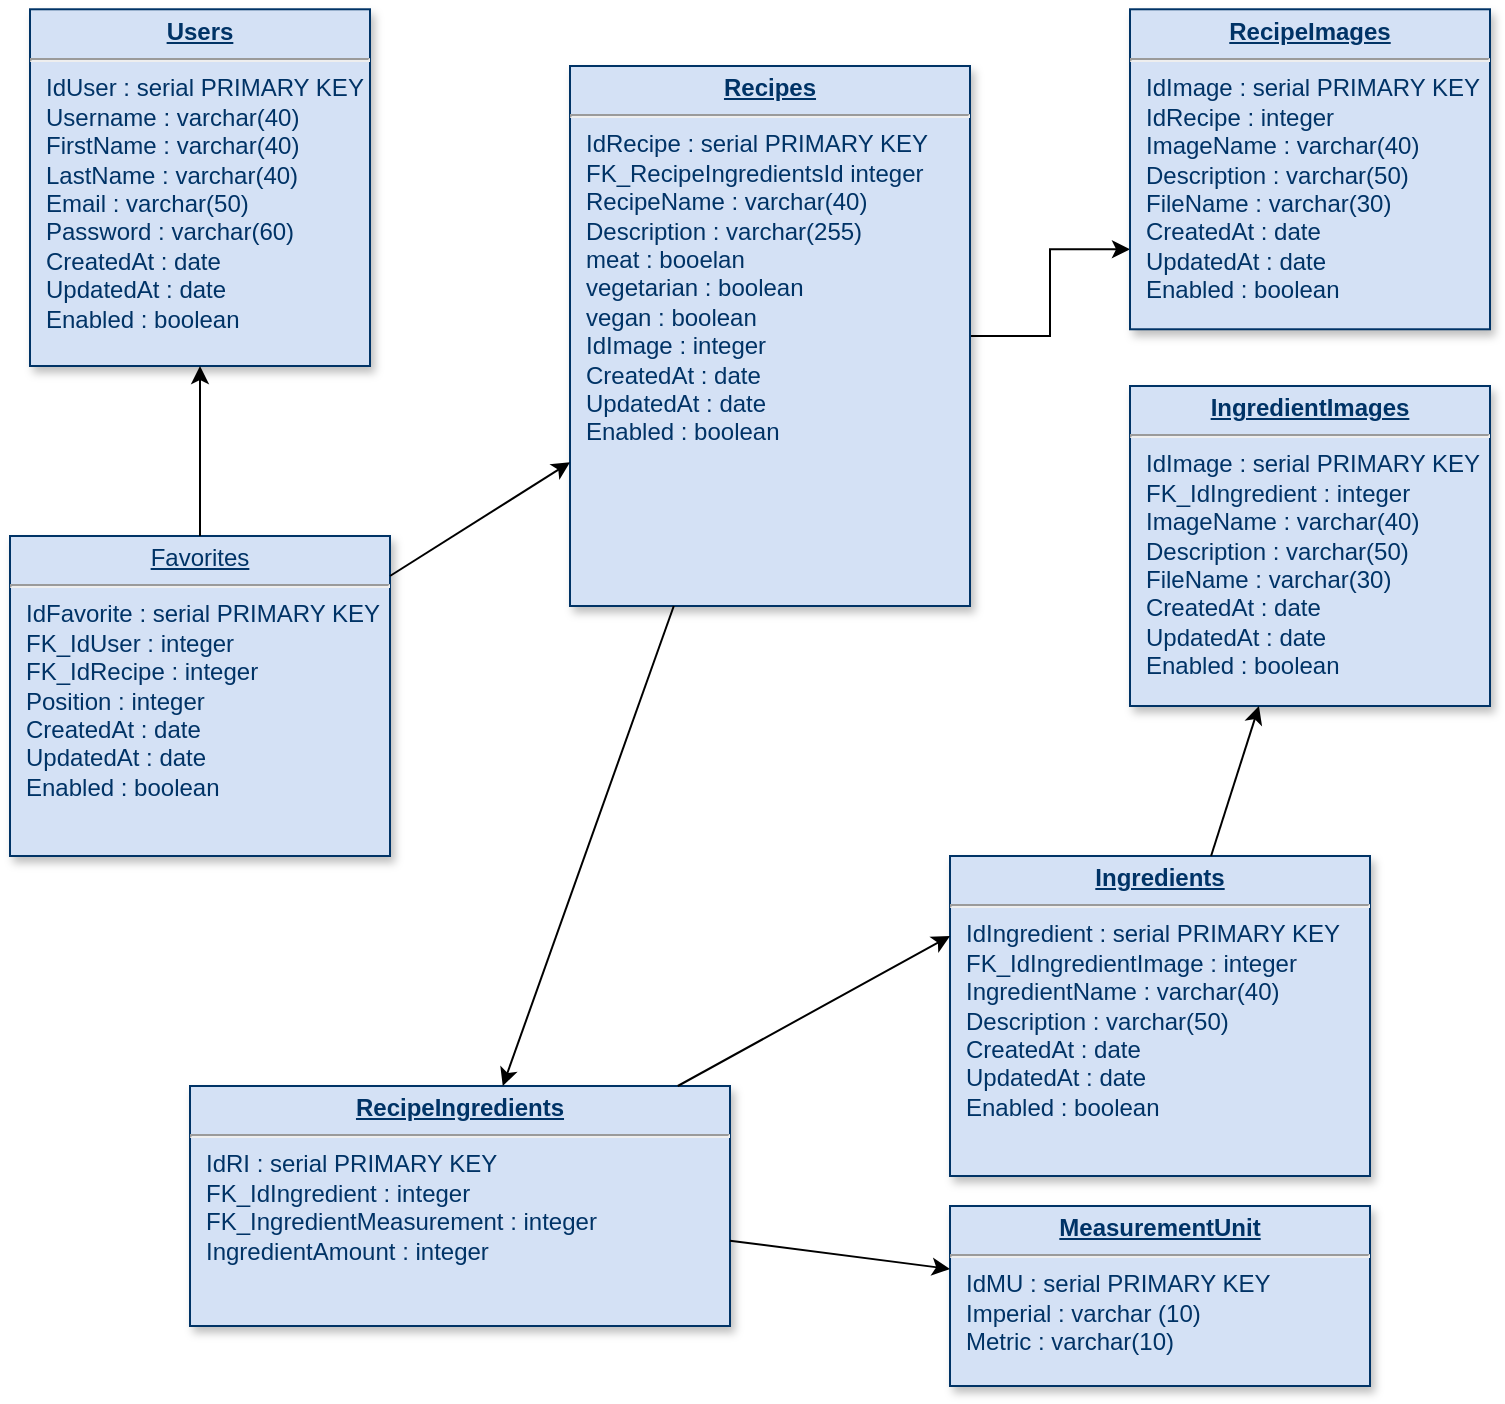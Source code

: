 <mxfile version="13.0.7" type="github">
  <diagram name="Page-1" id="efa7a0a1-bf9b-a30e-e6df-94a7791c09e9">
    <mxGraphModel dx="856" dy="802" grid="1" gridSize="10" guides="1" tooltips="1" connect="1" arrows="1" fold="1" page="1" pageScale="1" pageWidth="826" pageHeight="1169" background="#ffffff" math="0" shadow="0">
      <root>
        <mxCell id="0" />
        <mxCell id="1" parent="0" />
        <mxCell id="qRHJsKoWZS0zfLCG9A-T-116" style="edgeStyle=orthogonalEdgeStyle;rounded=0;orthogonalLoop=1;jettySize=auto;html=1;entryX=0;entryY=0.75;entryDx=0;entryDy=0;" parent="1" source="20" target="qRHJsKoWZS0zfLCG9A-T-115" edge="1">
          <mxGeometry relative="1" as="geometry" />
        </mxCell>
        <mxCell id="20" value="&lt;p style=&quot;margin: 0px ; margin-top: 4px ; text-align: center ; text-decoration: underline&quot;&gt;&lt;strong&gt;Recipes&lt;/strong&gt;&lt;/p&gt;&lt;hr&gt;&lt;p style=&quot;margin: 0px ; margin-left: 8px&quot;&gt;IdRecipe : serial PRIMARY KEY&lt;/p&gt;&lt;p style=&quot;margin: 0px ; margin-left: 8px&quot;&gt;FK_RecipeIngredientsId integer&lt;br&gt;&lt;/p&gt;&lt;p style=&quot;margin: 0px ; margin-left: 8px&quot;&gt;RecipeName : varchar(40)&lt;br&gt;&lt;/p&gt;&lt;p style=&quot;margin: 0px ; margin-left: 8px&quot;&gt;Description : varchar(255)&lt;/p&gt;&lt;p style=&quot;margin: 0px ; margin-left: 8px&quot;&gt;meat : booelan&lt;/p&gt;&lt;p style=&quot;margin: 0px ; margin-left: 8px&quot;&gt;vegetarian : boolean&lt;/p&gt;&lt;p style=&quot;margin: 0px ; margin-left: 8px&quot;&gt;vegan : boolean&lt;/p&gt;&lt;p style=&quot;margin: 0px ; margin-left: 8px&quot;&gt;IdImage : integer&lt;br&gt;&lt;/p&gt;&lt;p style=&quot;margin: 0px ; margin-left: 8px&quot;&gt;CreatedAt : date&lt;br&gt;&lt;/p&gt;&lt;p style=&quot;margin: 0px ; margin-left: 8px&quot;&gt;UpdatedAt : date&lt;br&gt;&lt;/p&gt;&lt;p style=&quot;margin: 0px ; margin-left: 8px&quot;&gt;Enabled : boolean&lt;br&gt;&lt;/p&gt;" style="verticalAlign=top;align=left;overflow=fill;fontSize=12;fontFamily=Helvetica;html=1;strokeColor=#003366;shadow=1;fillColor=#D4E1F5;fontColor=#003366" parent="1" vertex="1">
          <mxGeometry x="310" y="50" width="200" height="270" as="geometry" />
        </mxCell>
        <mxCell id="21" value="&lt;p style=&quot;margin: 0px ; margin-top: 4px ; text-align: center ; text-decoration: underline&quot;&gt;Favorites&lt;/p&gt;&lt;hr&gt;&lt;p style=&quot;margin: 0px ; margin-left: 8px&quot;&gt;IdFavorite : serial PRIMARY KEY&lt;/p&gt;&lt;p style=&quot;margin: 0px ; margin-left: 8px&quot;&gt;FK_IdUser : integer&lt;br&gt;&lt;/p&gt;&lt;p style=&quot;margin: 0px ; margin-left: 8px&quot;&gt;FK_IdRecipe : integer&lt;/p&gt;&lt;p style=&quot;margin: 0px ; margin-left: 8px&quot;&gt;Position : integer&lt;br&gt;&lt;/p&gt;&lt;p style=&quot;margin: 0px ; margin-left: 8px&quot;&gt;CreatedAt : date&lt;br&gt;&lt;/p&gt;&lt;p style=&quot;margin: 0px ; margin-left: 8px&quot;&gt;UpdatedAt : date&lt;br&gt;&lt;/p&gt;&lt;p style=&quot;margin: 0px ; margin-left: 8px&quot;&gt;Enabled : boolean&lt;br&gt;&lt;/p&gt;" style="verticalAlign=top;align=left;overflow=fill;fontSize=12;fontFamily=Helvetica;html=1;strokeColor=#003366;shadow=1;fillColor=#D4E1F5;fontColor=#003366" parent="1" vertex="1">
          <mxGeometry x="30" y="285" width="190" height="160" as="geometry" />
        </mxCell>
        <mxCell id="25" value="&lt;p style=&quot;margin: 0px ; margin-top: 4px ; text-align: center ; text-decoration: underline&quot;&gt;&lt;strong&gt;Users&lt;/strong&gt;&lt;/p&gt;&lt;hr&gt;&lt;p style=&quot;margin: 0px ; margin-left: 8px&quot;&gt;IdUser : serial PRIMARY KEY&lt;br&gt;&lt;/p&gt;&lt;p style=&quot;margin: 0px ; margin-left: 8px&quot;&gt;Username : varchar(40)&lt;br&gt;&lt;/p&gt;&lt;p style=&quot;margin: 0px ; margin-left: 8px&quot;&gt;FirstName : varchar(40)&lt;br&gt;&lt;/p&gt;&lt;p style=&quot;margin: 0px ; margin-left: 8px&quot;&gt;LastName : varchar(40)&lt;br&gt;&lt;/p&gt;&lt;p style=&quot;margin: 0px ; margin-left: 8px&quot;&gt;Email : varchar(50)&lt;br&gt;&lt;/p&gt;&lt;p style=&quot;margin: 0px ; margin-left: 8px&quot;&gt;Password : varchar(60)&lt;br&gt;&lt;/p&gt;&lt;p style=&quot;margin: 0px ; margin-left: 8px&quot;&gt;CreatedAt : date&lt;br&gt;&lt;/p&gt;&lt;p style=&quot;margin: 0px ; margin-left: 8px&quot;&gt;UpdatedAt : date&lt;br&gt;&lt;/p&gt;&lt;p style=&quot;margin: 0px ; margin-left: 8px&quot;&gt;Enabled : boolean&lt;br&gt;&lt;/p&gt;" style="verticalAlign=top;align=left;overflow=fill;fontSize=12;fontFamily=Helvetica;html=1;strokeColor=#003366;shadow=1;fillColor=#D4E1F5;fontColor=#003366" parent="1" vertex="1">
          <mxGeometry x="40" y="21.64" width="170" height="178.36" as="geometry" />
        </mxCell>
        <mxCell id="qRHJsKoWZS0zfLCG9A-T-115" value="&lt;p style=&quot;margin: 0px ; margin-top: 4px ; text-align: center ; text-decoration: underline&quot;&gt;&lt;strong&gt;RecipeImages&lt;/strong&gt;&lt;/p&gt;&lt;hr&gt;&lt;p style=&quot;margin: 0px ; margin-left: 8px&quot;&gt;IdImage : serial PRIMARY KEY&lt;/p&gt;&lt;p style=&quot;margin: 0px ; margin-left: 8px&quot;&gt;IdRecipe : integer&lt;br&gt;&lt;/p&gt;&lt;p style=&quot;margin: 0px ; margin-left: 8px&quot;&gt;ImageName : varchar(40)&lt;br&gt;&lt;/p&gt;&lt;p style=&quot;margin: 0px ; margin-left: 8px&quot;&gt;Description : varchar(50)&lt;/p&gt;&lt;p style=&quot;margin: 0px ; margin-left: 8px&quot;&gt;FileName : varchar(30)&lt;/p&gt;&lt;p style=&quot;margin: 0px ; margin-left: 8px&quot;&gt;CreatedAt : date&lt;br&gt;&lt;/p&gt;&lt;p style=&quot;margin: 0px ; margin-left: 8px&quot;&gt;UpdatedAt : date&lt;br&gt;&lt;/p&gt;&lt;p style=&quot;margin: 0px ; margin-left: 8px&quot;&gt;Enabled : boolean&lt;br&gt;&lt;/p&gt;" style="verticalAlign=top;align=left;overflow=fill;fontSize=12;fontFamily=Helvetica;html=1;strokeColor=#003366;shadow=1;fillColor=#D4E1F5;fontColor=#003366" parent="1" vertex="1">
          <mxGeometry x="590" y="21.64" width="180" height="160" as="geometry" />
        </mxCell>
        <mxCell id="gcvE6ntHValmdrO8cjL_-103" value="&lt;p style=&quot;margin: 0px ; margin-top: 4px ; text-align: center ; text-decoration: underline&quot;&gt;&lt;strong&gt;RecipeIngredients&lt;/strong&gt;&lt;/p&gt;&lt;hr&gt;&lt;p style=&quot;margin: 0px ; margin-left: 8px&quot;&gt;IdRI : serial PRIMARY KEY&lt;/p&gt;&lt;p style=&quot;margin: 0px ; margin-left: 8px&quot;&gt;FK_IdIngredient : integer&lt;/p&gt;&lt;p style=&quot;margin: 0px ; margin-left: 8px&quot;&gt;FK_IngredientMeasurement : integer&lt;/p&gt;&lt;p style=&quot;margin: 0px ; margin-left: 8px&quot;&gt;IngredientAmount : integer&lt;br&gt;&lt;/p&gt;" style="verticalAlign=top;align=left;overflow=fill;fontSize=12;fontFamily=Helvetica;html=1;strokeColor=#003366;shadow=1;fillColor=#D4E1F5;fontColor=#003366" vertex="1" parent="1">
          <mxGeometry x="120" y="560" width="270" height="120" as="geometry" />
        </mxCell>
        <mxCell id="gcvE6ntHValmdrO8cjL_-104" value="&lt;p style=&quot;margin: 0px ; margin-top: 4px ; text-align: center ; text-decoration: underline&quot;&gt;&lt;strong&gt;Ingredients&lt;/strong&gt;&lt;/p&gt;&lt;hr&gt;&lt;p style=&quot;margin: 0px ; margin-left: 8px&quot;&gt;IdIngredient : serial PRIMARY KEY&lt;/p&gt;&lt;p style=&quot;margin: 0px ; margin-left: 8px&quot;&gt;FK_IdIngredientImage : integer&lt;br&gt;&lt;/p&gt;&lt;p style=&quot;margin: 0px ; margin-left: 8px&quot;&gt;IngredientName : varchar(40)&lt;br&gt;&lt;/p&gt;&lt;p style=&quot;margin: 0px ; margin-left: 8px&quot;&gt;Description : varchar(50)&lt;/p&gt;&lt;p style=&quot;margin: 0px ; margin-left: 8px&quot;&gt;CreatedAt : date&lt;br&gt;&lt;/p&gt;&lt;p style=&quot;margin: 0px ; margin-left: 8px&quot;&gt;UpdatedAt : date&lt;br&gt;&lt;/p&gt;&lt;p style=&quot;margin: 0px ; margin-left: 8px&quot;&gt;Enabled : boolean&lt;br&gt;&lt;/p&gt;" style="verticalAlign=top;align=left;overflow=fill;fontSize=12;fontFamily=Helvetica;html=1;strokeColor=#003366;shadow=1;fillColor=#D4E1F5;fontColor=#003366" vertex="1" parent="1">
          <mxGeometry x="500" y="445" width="210" height="160" as="geometry" />
        </mxCell>
        <mxCell id="gcvE6ntHValmdrO8cjL_-105" value="&lt;p style=&quot;margin: 0px ; margin-top: 4px ; text-align: center ; text-decoration: underline&quot;&gt;&lt;strong&gt;MeasurementUnit&lt;/strong&gt;&lt;/p&gt;&lt;hr&gt;&lt;p style=&quot;margin: 0px ; margin-left: 8px&quot;&gt;IdMU : serial PRIMARY KEY&lt;/p&gt;&lt;p style=&quot;margin: 0px ; margin-left: 8px&quot;&gt;Imperial : varchar (10)&lt;br&gt;&lt;/p&gt;&lt;p style=&quot;margin: 0px ; margin-left: 8px&quot;&gt;Metric : varchar(10)&lt;/p&gt;" style="verticalAlign=top;align=left;overflow=fill;fontSize=12;fontFamily=Helvetica;html=1;strokeColor=#003366;shadow=1;fillColor=#D4E1F5;fontColor=#003366" vertex="1" parent="1">
          <mxGeometry x="500" y="620" width="210" height="90" as="geometry" />
        </mxCell>
        <mxCell id="gcvE6ntHValmdrO8cjL_-108" value="" style="endArrow=classic;html=1;entryX=0;entryY=0.25;entryDx=0;entryDy=0;" edge="1" parent="1" source="gcvE6ntHValmdrO8cjL_-103" target="gcvE6ntHValmdrO8cjL_-104">
          <mxGeometry width="50" height="50" relative="1" as="geometry">
            <mxPoint x="380" y="440" as="sourcePoint" />
            <mxPoint x="430" y="390" as="targetPoint" />
            <Array as="points" />
          </mxGeometry>
        </mxCell>
        <mxCell id="gcvE6ntHValmdrO8cjL_-109" value="" style="endArrow=classic;html=1;" edge="1" parent="1" source="gcvE6ntHValmdrO8cjL_-103" target="gcvE6ntHValmdrO8cjL_-105">
          <mxGeometry width="50" height="50" relative="1" as="geometry">
            <mxPoint x="380" y="440" as="sourcePoint" />
            <mxPoint x="430" y="390" as="targetPoint" />
          </mxGeometry>
        </mxCell>
        <mxCell id="gcvE6ntHValmdrO8cjL_-110" value="&lt;p style=&quot;margin: 0px ; margin-top: 4px ; text-align: center ; text-decoration: underline&quot;&gt;&lt;strong&gt;IngredientImages&lt;/strong&gt;&lt;/p&gt;&lt;hr&gt;&lt;p style=&quot;margin: 0px ; margin-left: 8px&quot;&gt;IdImage : serial PRIMARY KEY&lt;/p&gt;&lt;p style=&quot;margin: 0px ; margin-left: 8px&quot;&gt;FK_IdIngredient : integer&lt;br&gt;&lt;/p&gt;&lt;p style=&quot;margin: 0px ; margin-left: 8px&quot;&gt;ImageName : varchar(40)&lt;br&gt;&lt;/p&gt;&lt;p style=&quot;margin: 0px ; margin-left: 8px&quot;&gt;Description : varchar(50)&lt;/p&gt;&lt;p style=&quot;margin: 0px ; margin-left: 8px&quot;&gt;FileName : varchar(30)&lt;/p&gt;&lt;p style=&quot;margin: 0px ; margin-left: 8px&quot;&gt;CreatedAt : date&lt;br&gt;&lt;/p&gt;&lt;p style=&quot;margin: 0px ; margin-left: 8px&quot;&gt;UpdatedAt : date&lt;br&gt;&lt;/p&gt;&lt;p style=&quot;margin: 0px ; margin-left: 8px&quot;&gt;Enabled : boolean&lt;br&gt;&lt;/p&gt;" style="verticalAlign=top;align=left;overflow=fill;fontSize=12;fontFamily=Helvetica;html=1;strokeColor=#003366;shadow=1;fillColor=#D4E1F5;fontColor=#003366" vertex="1" parent="1">
          <mxGeometry x="590" y="210" width="180" height="160" as="geometry" />
        </mxCell>
        <mxCell id="gcvE6ntHValmdrO8cjL_-111" value="" style="endArrow=classic;html=1;" edge="1" parent="1" source="gcvE6ntHValmdrO8cjL_-104" target="gcvE6ntHValmdrO8cjL_-110">
          <mxGeometry width="50" height="50" relative="1" as="geometry">
            <mxPoint x="380" y="440" as="sourcePoint" />
            <mxPoint x="430" y="390" as="targetPoint" />
          </mxGeometry>
        </mxCell>
        <mxCell id="gcvE6ntHValmdrO8cjL_-113" value="" style="endArrow=classic;html=1;" edge="1" parent="1" source="21" target="20">
          <mxGeometry width="50" height="50" relative="1" as="geometry">
            <mxPoint x="380" y="440" as="sourcePoint" />
            <mxPoint x="430" y="390" as="targetPoint" />
          </mxGeometry>
        </mxCell>
        <mxCell id="gcvE6ntHValmdrO8cjL_-114" value="" style="endArrow=classic;html=1;" edge="1" parent="1" source="20" target="gcvE6ntHValmdrO8cjL_-103">
          <mxGeometry width="50" height="50" relative="1" as="geometry">
            <mxPoint x="380" y="440" as="sourcePoint" />
            <mxPoint x="430" y="390" as="targetPoint" />
          </mxGeometry>
        </mxCell>
        <mxCell id="gcvE6ntHValmdrO8cjL_-115" value="" style="endArrow=classic;html=1;" edge="1" parent="1" source="21" target="25">
          <mxGeometry width="50" height="50" relative="1" as="geometry">
            <mxPoint x="380" y="440" as="sourcePoint" />
            <mxPoint x="430" y="390" as="targetPoint" />
          </mxGeometry>
        </mxCell>
      </root>
    </mxGraphModel>
  </diagram>
</mxfile>
